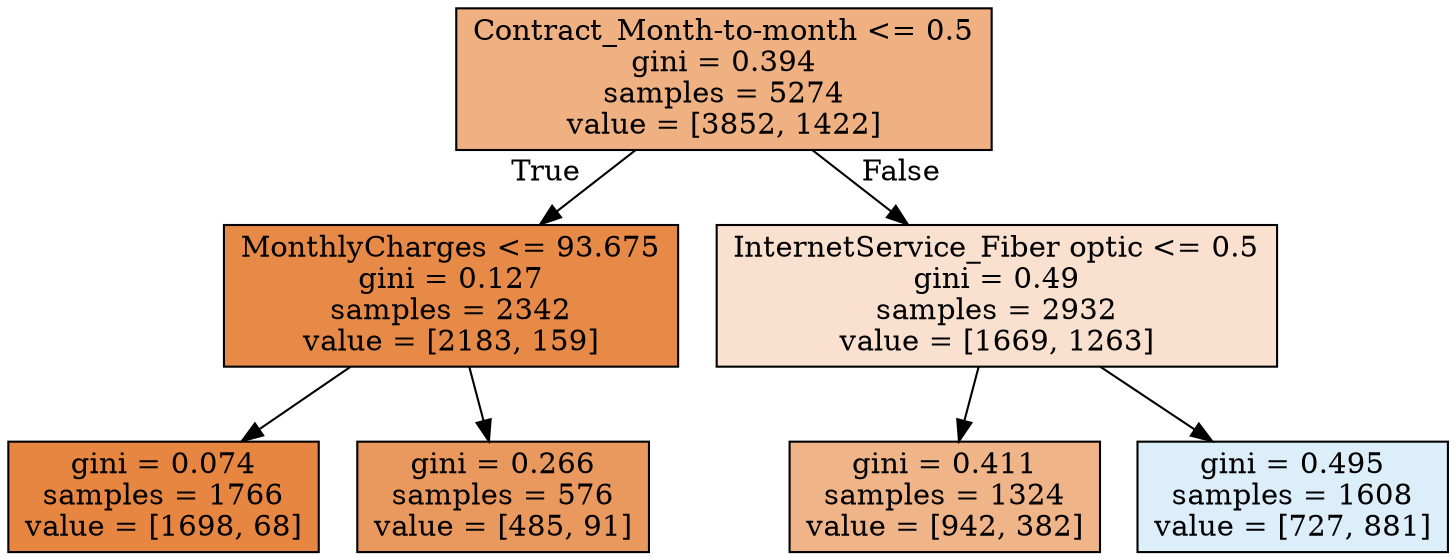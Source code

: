 digraph Tree {
node [shape=box, style="filled", color="black"] ;
0 [label="Contract_Month-to-month <= 0.5\ngini = 0.394\nsamples = 5274\nvalue = [3852, 1422]", fillcolor="#efb082"] ;
1 [label="MonthlyCharges <= 93.675\ngini = 0.127\nsamples = 2342\nvalue = [2183, 159]", fillcolor="#e78a47"] ;
0 -> 1 [labeldistance=2.5, labelangle=45, headlabel="True"] ;
2 [label="gini = 0.074\nsamples = 1766\nvalue = [1698, 68]", fillcolor="#e68641"] ;
1 -> 2 ;
3 [label="gini = 0.266\nsamples = 576\nvalue = [485, 91]", fillcolor="#ea995e"] ;
1 -> 3 ;
4 [label="InternetService_Fiber optic <= 0.5\ngini = 0.49\nsamples = 2932\nvalue = [1669, 1263]", fillcolor="#f9e0cf"] ;
0 -> 4 [labeldistance=2.5, labelangle=-45, headlabel="False"] ;
5 [label="gini = 0.411\nsamples = 1324\nvalue = [942, 382]", fillcolor="#f0b489"] ;
4 -> 5 ;
6 [label="gini = 0.495\nsamples = 1608\nvalue = [727, 881]", fillcolor="#dceefa"] ;
4 -> 6 ;
}